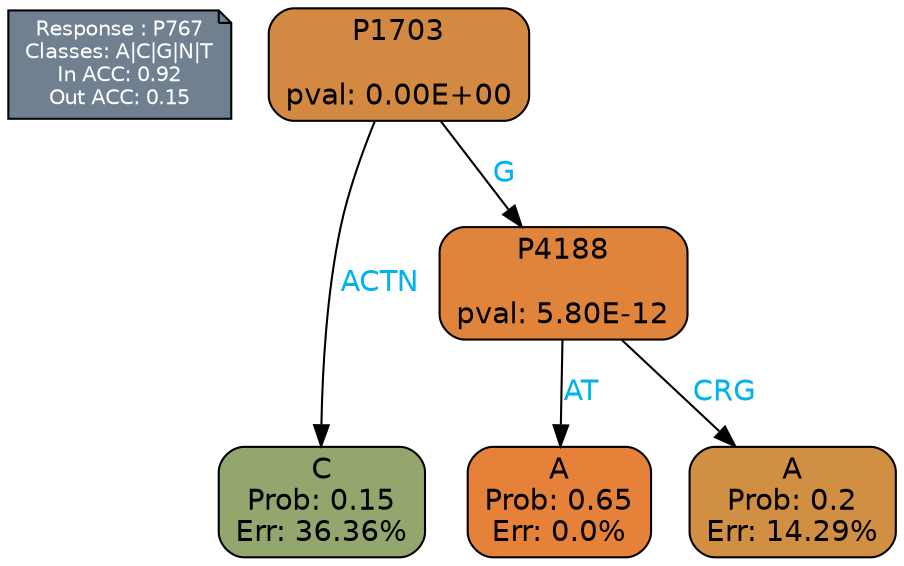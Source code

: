 digraph Tree {
node [shape=box, style="filled, rounded", color="black", fontname=helvetica] ;
graph [ranksep=equally, splines=polylines, bgcolor=transparent, dpi=600] ;
edge [fontname=helvetica] ;
LEGEND [label="Response : P767
Classes: A|C|G|N|T
In ACC: 0.92
Out ACC: 0.15
",shape=note,align=left,style=filled,fillcolor="slategray",fontcolor="white",fontsize=10];1 [label="P1703

pval: 0.00E+00", fillcolor="#d48943"] ;
2 [label="C
Prob: 0.15
Err: 36.36%", fillcolor="#92a66d"] ;
3 [label="P4188

pval: 5.80E-12", fillcolor="#e0843b"] ;
4 [label="A
Prob: 0.65
Err: 0.0%", fillcolor="#e58139"] ;
5 [label="A
Prob: 0.2
Err: 14.29%", fillcolor="#d18f43"] ;
1 -> 2 [label="ACTN",fontcolor=deepskyblue2] ;
1 -> 3 [label="G",fontcolor=deepskyblue2] ;
3 -> 4 [label="AT",fontcolor=deepskyblue2] ;
3 -> 5 [label="CRG",fontcolor=deepskyblue2] ;
{rank = same; 2;4;5;}{rank = same; LEGEND;1;}}